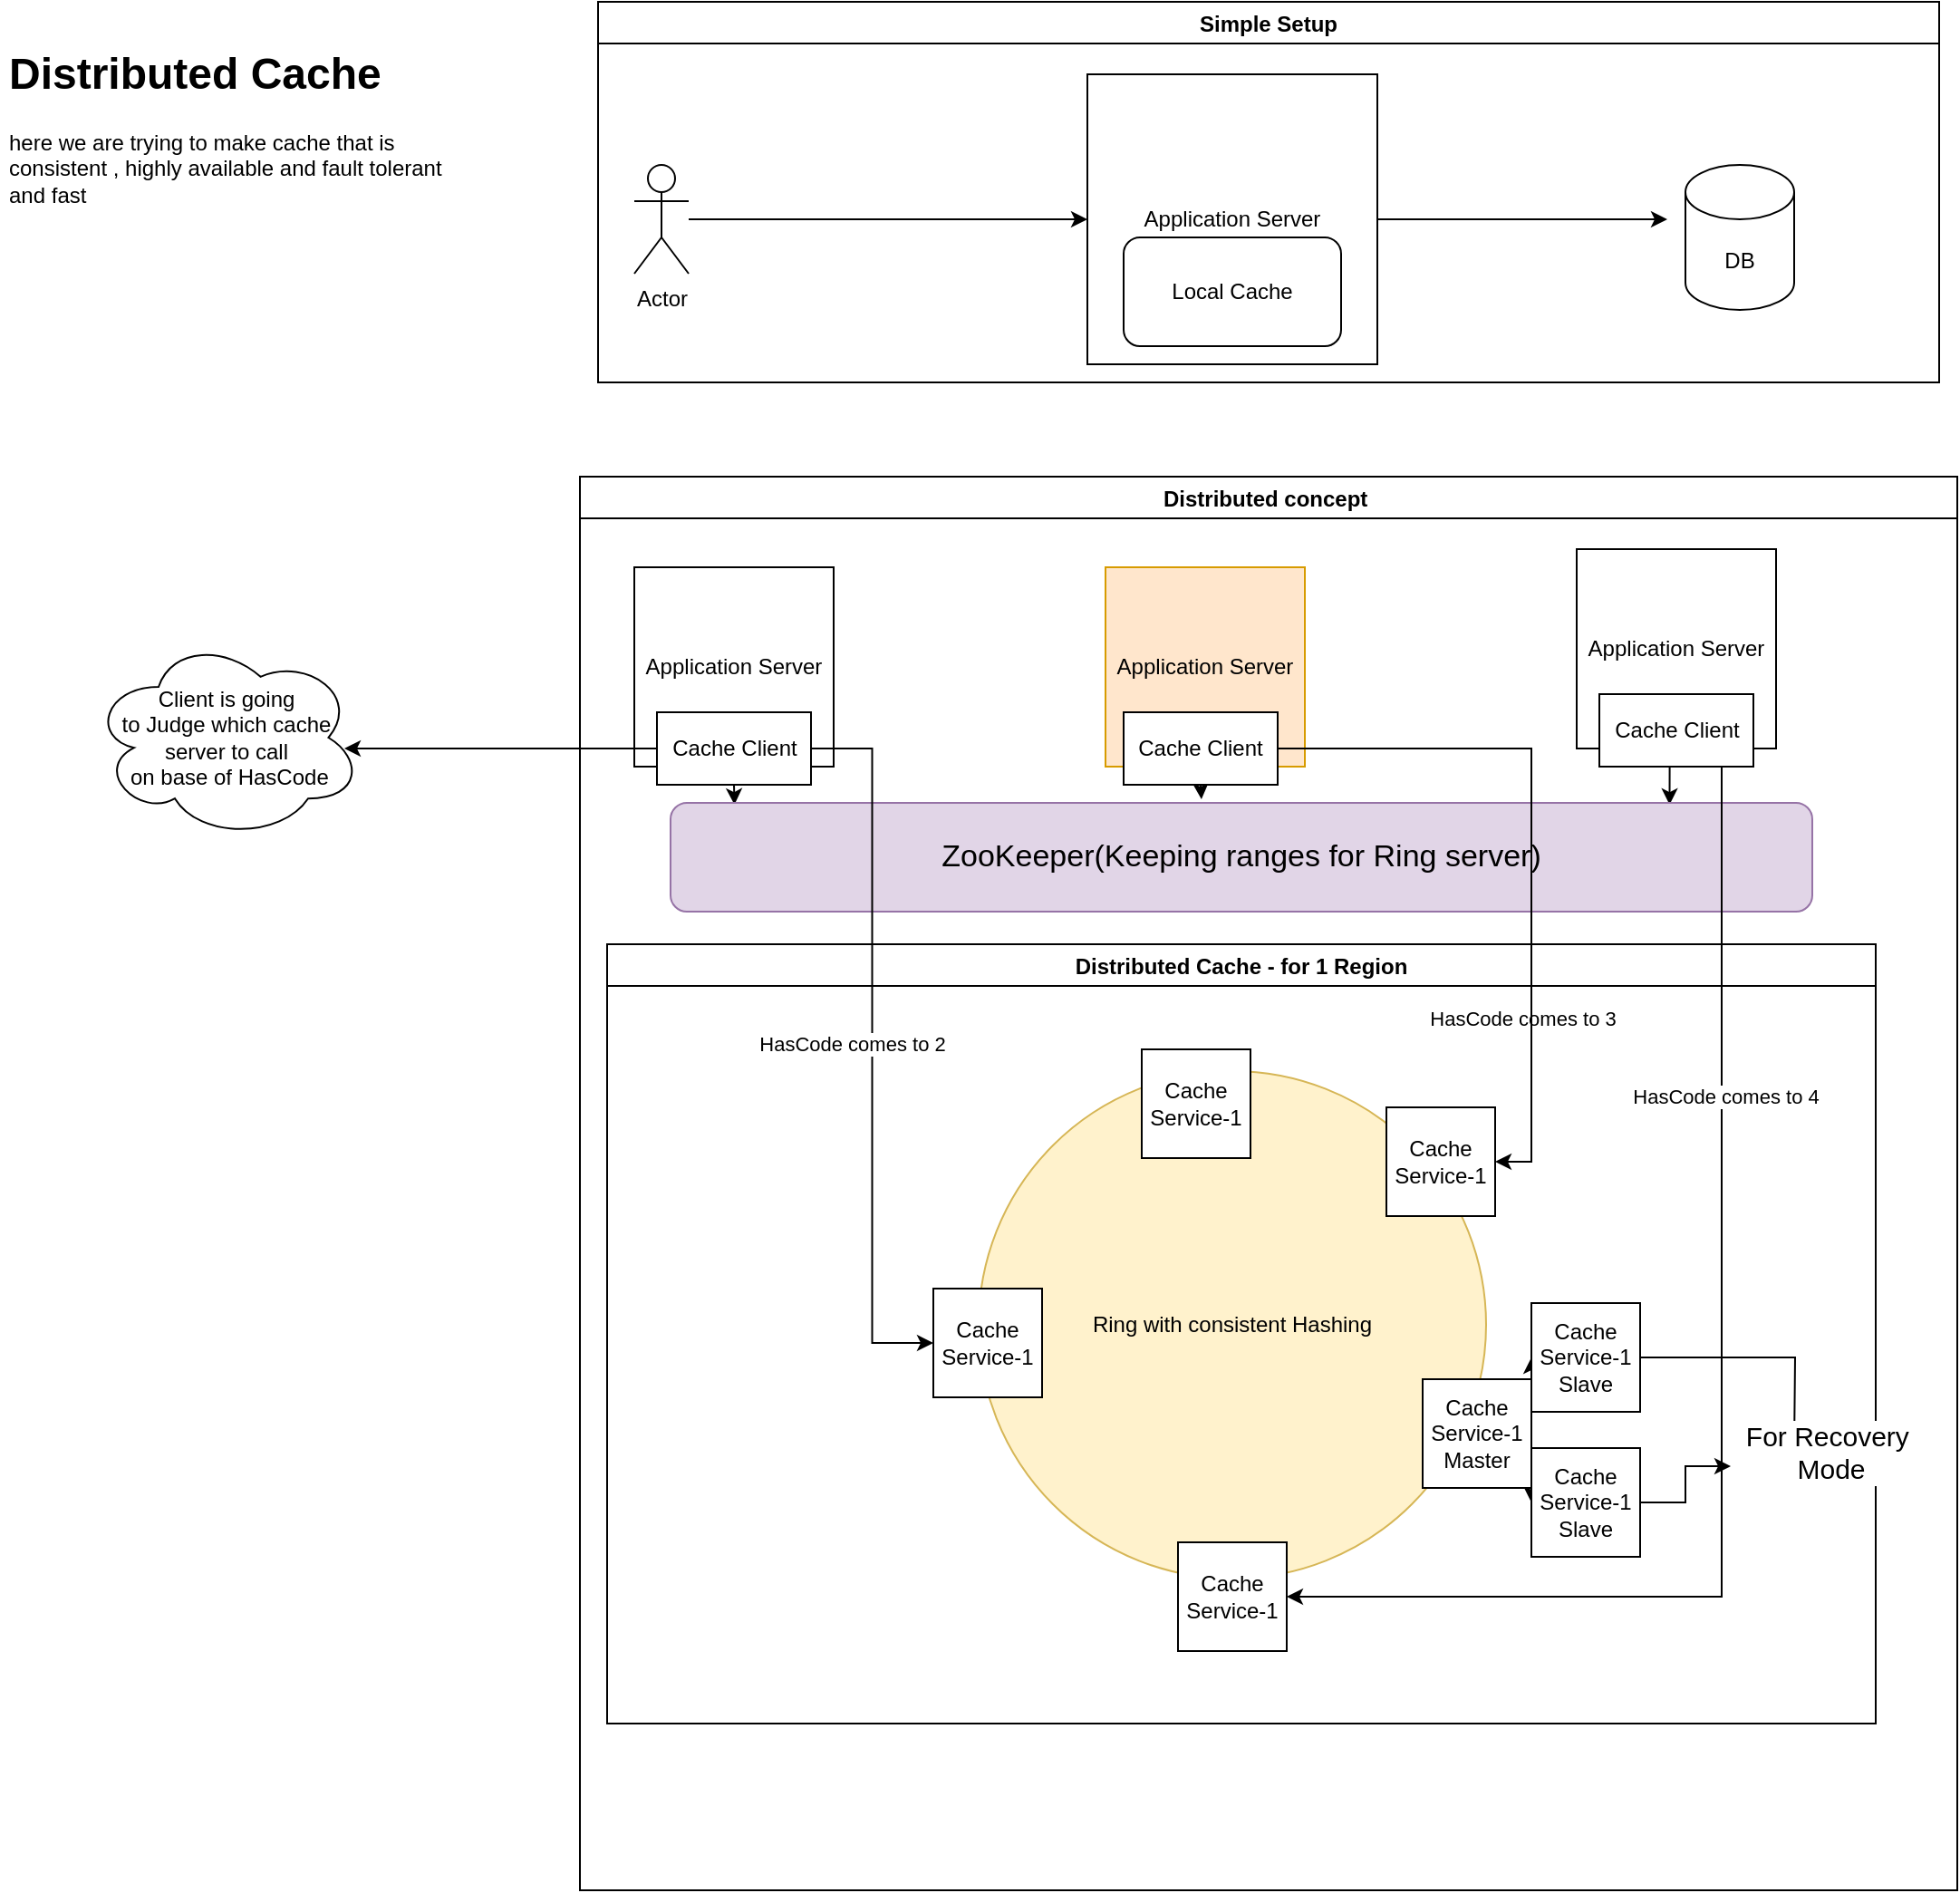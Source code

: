 <mxfile version="13.7.5" type="device"><diagram id="B6124Xl8FXXVB-aVS5AJ" name="Page-1"><mxGraphModel dx="2526" dy="794" grid="1" gridSize="10" guides="1" tooltips="1" connect="1" arrows="1" fold="1" page="1" pageScale="1" pageWidth="1100" pageHeight="850" math="0" shadow="0"><root><mxCell id="0"/><mxCell id="1" parent="0"/><mxCell id="tYK0QnwYTh-OhEFsGwCL-5" style="edgeStyle=orthogonalEdgeStyle;rounded=0;orthogonalLoop=1;jettySize=auto;html=1;" parent="1" source="tYK0QnwYTh-OhEFsGwCL-1" edge="1"><mxGeometry relative="1" as="geometry"><mxPoint x="640" y="140" as="targetPoint"/></mxGeometry></mxCell><mxCell id="tYK0QnwYTh-OhEFsGwCL-1" value="Application Server" style="whiteSpace=wrap;html=1;aspect=fixed;align=center;" parent="1" vertex="1"><mxGeometry x="320" y="60" width="160" height="160" as="geometry"/></mxCell><mxCell id="tYK0QnwYTh-OhEFsGwCL-2" value="Local Cache" style="rounded=1;whiteSpace=wrap;html=1;" parent="1" vertex="1"><mxGeometry x="340" y="150" width="120" height="60" as="geometry"/></mxCell><mxCell id="tYK0QnwYTh-OhEFsGwCL-4" style="edgeStyle=orthogonalEdgeStyle;rounded=0;orthogonalLoop=1;jettySize=auto;html=1;" parent="1" source="tYK0QnwYTh-OhEFsGwCL-3" target="tYK0QnwYTh-OhEFsGwCL-1" edge="1"><mxGeometry relative="1" as="geometry"/></mxCell><mxCell id="tYK0QnwYTh-OhEFsGwCL-3" value="Actor" style="shape=umlActor;verticalLabelPosition=bottom;verticalAlign=top;html=1;outlineConnect=0;" parent="1" vertex="1"><mxGeometry x="70" y="110" width="30" height="60" as="geometry"/></mxCell><mxCell id="tYK0QnwYTh-OhEFsGwCL-6" value="DB" style="shape=cylinder3;whiteSpace=wrap;html=1;boundedLbl=1;backgroundOutline=1;size=15;" parent="1" vertex="1"><mxGeometry x="650" y="110" width="60" height="80" as="geometry"/></mxCell><mxCell id="tYK0QnwYTh-OhEFsGwCL-8" value="Ring with consistent Hashing" style="ellipse;whiteSpace=wrap;html=1;aspect=fixed;fillColor=#fff2cc;strokeColor=#d6b656;" parent="1" vertex="1"><mxGeometry x="260" y="610" width="280" height="280" as="geometry"/></mxCell><mxCell id="tYK0QnwYTh-OhEFsGwCL-9" value="Cache Service-1" style="whiteSpace=wrap;html=1;aspect=fixed;align=center;" parent="1" vertex="1"><mxGeometry x="485" y="630" width="60" height="60" as="geometry"/></mxCell><mxCell id="tYK0QnwYTh-OhEFsGwCL-35" style="edgeStyle=orthogonalEdgeStyle;rounded=0;orthogonalLoop=1;jettySize=auto;html=1;exitX=0.5;exitY=0;exitDx=0;exitDy=0;entryX=0;entryY=0.5;entryDx=0;entryDy=0;" parent="1" source="tYK0QnwYTh-OhEFsGwCL-10" target="tYK0QnwYTh-OhEFsGwCL-33" edge="1"><mxGeometry relative="1" as="geometry"/></mxCell><mxCell id="tYK0QnwYTh-OhEFsGwCL-36" style="edgeStyle=orthogonalEdgeStyle;rounded=0;orthogonalLoop=1;jettySize=auto;html=1;exitX=0.5;exitY=1;exitDx=0;exitDy=0;entryX=0;entryY=0.5;entryDx=0;entryDy=0;" parent="1" source="tYK0QnwYTh-OhEFsGwCL-10" target="tYK0QnwYTh-OhEFsGwCL-34" edge="1"><mxGeometry relative="1" as="geometry"/></mxCell><mxCell id="tYK0QnwYTh-OhEFsGwCL-10" value="Cache Service-1&lt;br&gt;Master" style="whiteSpace=wrap;html=1;aspect=fixed;align=center;" parent="1" vertex="1"><mxGeometry x="505" y="780" width="60" height="60" as="geometry"/></mxCell><mxCell id="tYK0QnwYTh-OhEFsGwCL-11" value="Cache Service-1" style="whiteSpace=wrap;html=1;aspect=fixed;align=center;" parent="1" vertex="1"><mxGeometry x="370" y="870" width="60" height="60" as="geometry"/></mxCell><mxCell id="tYK0QnwYTh-OhEFsGwCL-12" value="Cache Service-1" style="whiteSpace=wrap;html=1;aspect=fixed;align=center;" parent="1" vertex="1"><mxGeometry x="235" y="730" width="60" height="60" as="geometry"/></mxCell><mxCell id="tYK0QnwYTh-OhEFsGwCL-16" value="Distributed concept " style="swimlane;" parent="1" vertex="1"><mxGeometry x="40" y="282" width="760" height="780" as="geometry"/></mxCell><mxCell id="tYK0QnwYTh-OhEFsGwCL-14" value="Application Server" style="whiteSpace=wrap;html=1;aspect=fixed;align=center;fillColor=#ffe6cc;strokeColor=#d79b00;" parent="tYK0QnwYTh-OhEFsGwCL-16" vertex="1"><mxGeometry x="290" y="50" width="110" height="110" as="geometry"/></mxCell><mxCell id="tYK0QnwYTh-OhEFsGwCL-13" value="Application Server" style="whiteSpace=wrap;html=1;aspect=fixed;align=center;" parent="tYK0QnwYTh-OhEFsGwCL-16" vertex="1"><mxGeometry x="30" y="50" width="110" height="110" as="geometry"/></mxCell><mxCell id="tYK0QnwYTh-OhEFsGwCL-15" value="Application Server" style="whiteSpace=wrap;html=1;aspect=fixed;align=center;" parent="tYK0QnwYTh-OhEFsGwCL-16" vertex="1"><mxGeometry x="550" y="40" width="110" height="110" as="geometry"/></mxCell><mxCell id="tYK0QnwYTh-OhEFsGwCL-48" style="edgeStyle=orthogonalEdgeStyle;rounded=0;orthogonalLoop=1;jettySize=auto;html=1;exitX=0.5;exitY=1;exitDx=0;exitDy=0;entryX=0.465;entryY=-0.033;entryDx=0;entryDy=0;entryPerimeter=0;" parent="tYK0QnwYTh-OhEFsGwCL-16" source="tYK0QnwYTh-OhEFsGwCL-17" target="tYK0QnwYTh-OhEFsGwCL-46" edge="1"><mxGeometry relative="1" as="geometry"/></mxCell><mxCell id="tYK0QnwYTh-OhEFsGwCL-17" value="Cache Client" style="rounded=0;whiteSpace=wrap;html=1;" parent="tYK0QnwYTh-OhEFsGwCL-16" vertex="1"><mxGeometry x="300" y="130" width="85" height="40" as="geometry"/></mxCell><mxCell id="tYK0QnwYTh-OhEFsGwCL-49" style="edgeStyle=orthogonalEdgeStyle;rounded=0;orthogonalLoop=1;jettySize=auto;html=1;exitX=0.5;exitY=1;exitDx=0;exitDy=0;entryX=0.875;entryY=0.017;entryDx=0;entryDy=0;entryPerimeter=0;" parent="tYK0QnwYTh-OhEFsGwCL-16" source="tYK0QnwYTh-OhEFsGwCL-19" target="tYK0QnwYTh-OhEFsGwCL-46" edge="1"><mxGeometry relative="1" as="geometry"/></mxCell><mxCell id="tYK0QnwYTh-OhEFsGwCL-19" value="Cache Client" style="rounded=0;whiteSpace=wrap;html=1;" parent="tYK0QnwYTh-OhEFsGwCL-16" vertex="1"><mxGeometry x="562.5" y="120" width="85" height="40" as="geometry"/></mxCell><mxCell id="tYK0QnwYTh-OhEFsGwCL-47" style="edgeStyle=orthogonalEdgeStyle;rounded=0;orthogonalLoop=1;jettySize=auto;html=1;exitX=0.5;exitY=1;exitDx=0;exitDy=0;entryX=0.056;entryY=0.017;entryDx=0;entryDy=0;entryPerimeter=0;" parent="tYK0QnwYTh-OhEFsGwCL-16" source="tYK0QnwYTh-OhEFsGwCL-20" target="tYK0QnwYTh-OhEFsGwCL-46" edge="1"><mxGeometry relative="1" as="geometry"/></mxCell><mxCell id="tYK0QnwYTh-OhEFsGwCL-20" value="Cache Client" style="rounded=0;whiteSpace=wrap;html=1;" parent="tYK0QnwYTh-OhEFsGwCL-16" vertex="1"><mxGeometry x="42.5" y="130" width="85" height="40" as="geometry"/></mxCell><mxCell id="tYK0QnwYTh-OhEFsGwCL-28" value="Distributed Cache - for 1 Region" style="swimlane;" parent="tYK0QnwYTh-OhEFsGwCL-16" vertex="1"><mxGeometry x="15" y="258" width="700" height="430" as="geometry"/></mxCell><mxCell id="tYK0QnwYTh-OhEFsGwCL-7" value="Cache Service-1" style="whiteSpace=wrap;html=1;aspect=fixed;align=center;" parent="tYK0QnwYTh-OhEFsGwCL-28" vertex="1"><mxGeometry x="295" y="58" width="60" height="60" as="geometry"/></mxCell><mxCell id="tYK0QnwYTh-OhEFsGwCL-33" value="Cache Service-1&lt;br&gt;Slave" style="whiteSpace=wrap;html=1;aspect=fixed;align=center;" parent="tYK0QnwYTh-OhEFsGwCL-28" vertex="1"><mxGeometry x="510" y="198" width="60" height="60" as="geometry"/></mxCell><mxCell id="tYK0QnwYTh-OhEFsGwCL-34" value="Cache Service-1&lt;br&gt;Slave" style="whiteSpace=wrap;html=1;aspect=fixed;align=center;" parent="tYK0QnwYTh-OhEFsGwCL-28" vertex="1"><mxGeometry x="510" y="278" width="60" height="60" as="geometry"/></mxCell><mxCell id="tYK0QnwYTh-OhEFsGwCL-40" value="Text" style="text;html=1;strokeColor=none;fillColor=none;align=center;verticalAlign=middle;whiteSpace=wrap;rounded=0;" parent="tYK0QnwYTh-OhEFsGwCL-28" vertex="1"><mxGeometry x="620" y="278" width="40" height="20" as="geometry"/></mxCell><mxCell id="tYK0QnwYTh-OhEFsGwCL-38" style="edgeStyle=orthogonalEdgeStyle;rounded=0;orthogonalLoop=1;jettySize=auto;html=1;exitX=1;exitY=0.5;exitDx=0;exitDy=0;" parent="tYK0QnwYTh-OhEFsGwCL-28" source="tYK0QnwYTh-OhEFsGwCL-34" target="tYK0QnwYTh-OhEFsGwCL-40" edge="1"><mxGeometry relative="1" as="geometry"><mxPoint x="640" y="288" as="targetPoint"/></mxGeometry></mxCell><mxCell id="tYK0QnwYTh-OhEFsGwCL-46" value="&lt;font style=&quot;font-size: 17px&quot;&gt;ZooKeeper(Keeping ranges for Ring server)&lt;/font&gt;" style="rounded=1;whiteSpace=wrap;html=1;fillColor=#e1d5e7;strokeColor=#9673a6;" parent="tYK0QnwYTh-OhEFsGwCL-16" vertex="1"><mxGeometry x="50" y="180" width="630" height="60" as="geometry"/></mxCell><mxCell id="tYK0QnwYTh-OhEFsGwCL-21" style="edgeStyle=orthogonalEdgeStyle;rounded=0;orthogonalLoop=1;jettySize=auto;html=1;entryX=0;entryY=0.5;entryDx=0;entryDy=0;" parent="1" source="tYK0QnwYTh-OhEFsGwCL-20" target="tYK0QnwYTh-OhEFsGwCL-12" edge="1"><mxGeometry relative="1" as="geometry"/></mxCell><mxCell id="tYK0QnwYTh-OhEFsGwCL-23" style="edgeStyle=orthogonalEdgeStyle;rounded=0;orthogonalLoop=1;jettySize=auto;html=1;" parent="1" source="tYK0QnwYTh-OhEFsGwCL-19" target="tYK0QnwYTh-OhEFsGwCL-11" edge="1"><mxGeometry relative="1" as="geometry"><Array as="points"><mxPoint x="670" y="900"/></Array></mxGeometry></mxCell><mxCell id="tYK0QnwYTh-OhEFsGwCL-24" value="HasCode comes to 4" style="edgeLabel;html=1;align=center;verticalAlign=middle;resizable=0;points=[];" parent="tYK0QnwYTh-OhEFsGwCL-23" vertex="1" connectable="0"><mxGeometry x="-0.48" y="2" relative="1" as="geometry"><mxPoint as="offset"/></mxGeometry></mxCell><mxCell id="tYK0QnwYTh-OhEFsGwCL-25" value="HasCode comes to 3" style="edgeLabel;html=1;align=center;verticalAlign=middle;resizable=0;points=[];" parent="tYK0QnwYTh-OhEFsGwCL-23" vertex="1" connectable="0"><mxGeometry x="-0.48" y="2" relative="1" as="geometry"><mxPoint x="-112" y="-43" as="offset"/></mxGeometry></mxCell><mxCell id="tYK0QnwYTh-OhEFsGwCL-26" value="HasCode comes to 2" style="edgeLabel;html=1;align=center;verticalAlign=middle;resizable=0;points=[];" parent="tYK0QnwYTh-OhEFsGwCL-23" vertex="1" connectable="0"><mxGeometry x="-0.48" y="2" relative="1" as="geometry"><mxPoint x="-482" y="-29" as="offset"/></mxGeometry></mxCell><mxCell id="tYK0QnwYTh-OhEFsGwCL-29" style="edgeStyle=orthogonalEdgeStyle;rounded=0;orthogonalLoop=1;jettySize=auto;html=1;entryX=1;entryY=0.5;entryDx=0;entryDy=0;" parent="1" source="tYK0QnwYTh-OhEFsGwCL-17" target="tYK0QnwYTh-OhEFsGwCL-9" edge="1"><mxGeometry relative="1" as="geometry"/></mxCell><mxCell id="tYK0QnwYTh-OhEFsGwCL-30" value="Simple Setup" style="swimlane;" parent="1" vertex="1"><mxGeometry x="50" y="20" width="740" height="210" as="geometry"/></mxCell><mxCell id="tYK0QnwYTh-OhEFsGwCL-37" style="edgeStyle=orthogonalEdgeStyle;rounded=0;orthogonalLoop=1;jettySize=auto;html=1;exitX=1;exitY=0.5;exitDx=0;exitDy=0;" parent="1" source="tYK0QnwYTh-OhEFsGwCL-33" edge="1"><mxGeometry relative="1" as="geometry"><mxPoint x="710" y="820" as="targetPoint"/></mxGeometry></mxCell><mxCell id="tYK0QnwYTh-OhEFsGwCL-41" value="&lt;font style=&quot;font-size: 15px&quot;&gt;For Recovery&amp;nbsp;&lt;br&gt;Mode&lt;/font&gt;" style="edgeLabel;html=1;align=center;verticalAlign=middle;resizable=0;points=[];" parent="tYK0QnwYTh-OhEFsGwCL-37" vertex="1" connectable="0"><mxGeometry x="0.923" y="2" relative="1" as="geometry"><mxPoint x="18" y="5" as="offset"/></mxGeometry></mxCell><mxCell id="tYK0QnwYTh-OhEFsGwCL-44" style="edgeStyle=orthogonalEdgeStyle;rounded=0;orthogonalLoop=1;jettySize=auto;html=1;" parent="1" source="tYK0QnwYTh-OhEFsGwCL-20" edge="1"><mxGeometry relative="1" as="geometry"><mxPoint x="-90" y="432" as="targetPoint"/></mxGeometry></mxCell><mxCell id="tYK0QnwYTh-OhEFsGwCL-45" value="Client is going &lt;br&gt;to Judge which cache server to call&lt;br&gt;&amp;nbsp;on base of HasCode" style="ellipse;shape=cloud;whiteSpace=wrap;html=1;" parent="1" vertex="1"><mxGeometry x="-230" y="370" width="150" height="112" as="geometry"/></mxCell><mxCell id="e7fMKD-gtWUL8ECiavg5-1" value="&lt;h1&gt;Distributed Cache&lt;/h1&gt;&lt;p&gt;here we are trying to make cache that is consistent , highly available and fault tolerant and fast&lt;/p&gt;" style="text;html=1;strokeColor=none;fillColor=none;spacing=5;spacingTop=-20;whiteSpace=wrap;overflow=hidden;rounded=0;" vertex="1" parent="1"><mxGeometry x="-280" y="40" width="260" height="160" as="geometry"/></mxCell></root></mxGraphModel></diagram></mxfile>